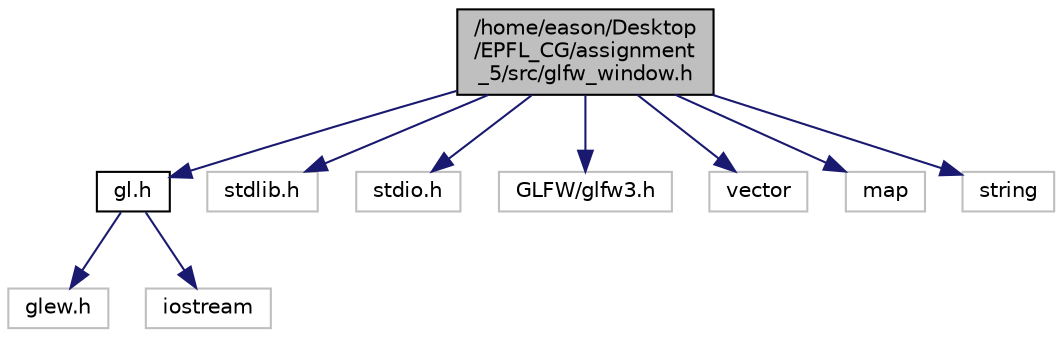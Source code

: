 digraph "/home/eason/Desktop/EPFL_CG/assignment_5/src/glfw_window.h"
{
  edge [fontname="Helvetica",fontsize="10",labelfontname="Helvetica",labelfontsize="10"];
  node [fontname="Helvetica",fontsize="10",shape=record];
  Node1 [label="/home/eason/Desktop\l/EPFL_CG/assignment\l_5/src/glfw_window.h",height=0.2,width=0.4,color="black", fillcolor="grey75", style="filled", fontcolor="black"];
  Node1 -> Node2 [color="midnightblue",fontsize="10",style="solid"];
  Node2 [label="gl.h",height=0.2,width=0.4,color="black", fillcolor="white", style="filled",URL="$gl_8h.html"];
  Node2 -> Node3 [color="midnightblue",fontsize="10",style="solid"];
  Node3 [label="glew.h",height=0.2,width=0.4,color="grey75", fillcolor="white", style="filled"];
  Node2 -> Node4 [color="midnightblue",fontsize="10",style="solid"];
  Node4 [label="iostream",height=0.2,width=0.4,color="grey75", fillcolor="white", style="filled"];
  Node1 -> Node5 [color="midnightblue",fontsize="10",style="solid"];
  Node5 [label="stdlib.h",height=0.2,width=0.4,color="grey75", fillcolor="white", style="filled"];
  Node1 -> Node6 [color="midnightblue",fontsize="10",style="solid"];
  Node6 [label="stdio.h",height=0.2,width=0.4,color="grey75", fillcolor="white", style="filled"];
  Node1 -> Node7 [color="midnightblue",fontsize="10",style="solid"];
  Node7 [label="GLFW/glfw3.h",height=0.2,width=0.4,color="grey75", fillcolor="white", style="filled"];
  Node1 -> Node8 [color="midnightblue",fontsize="10",style="solid"];
  Node8 [label="vector",height=0.2,width=0.4,color="grey75", fillcolor="white", style="filled"];
  Node1 -> Node9 [color="midnightblue",fontsize="10",style="solid"];
  Node9 [label="map",height=0.2,width=0.4,color="grey75", fillcolor="white", style="filled"];
  Node1 -> Node10 [color="midnightblue",fontsize="10",style="solid"];
  Node10 [label="string",height=0.2,width=0.4,color="grey75", fillcolor="white", style="filled"];
}
